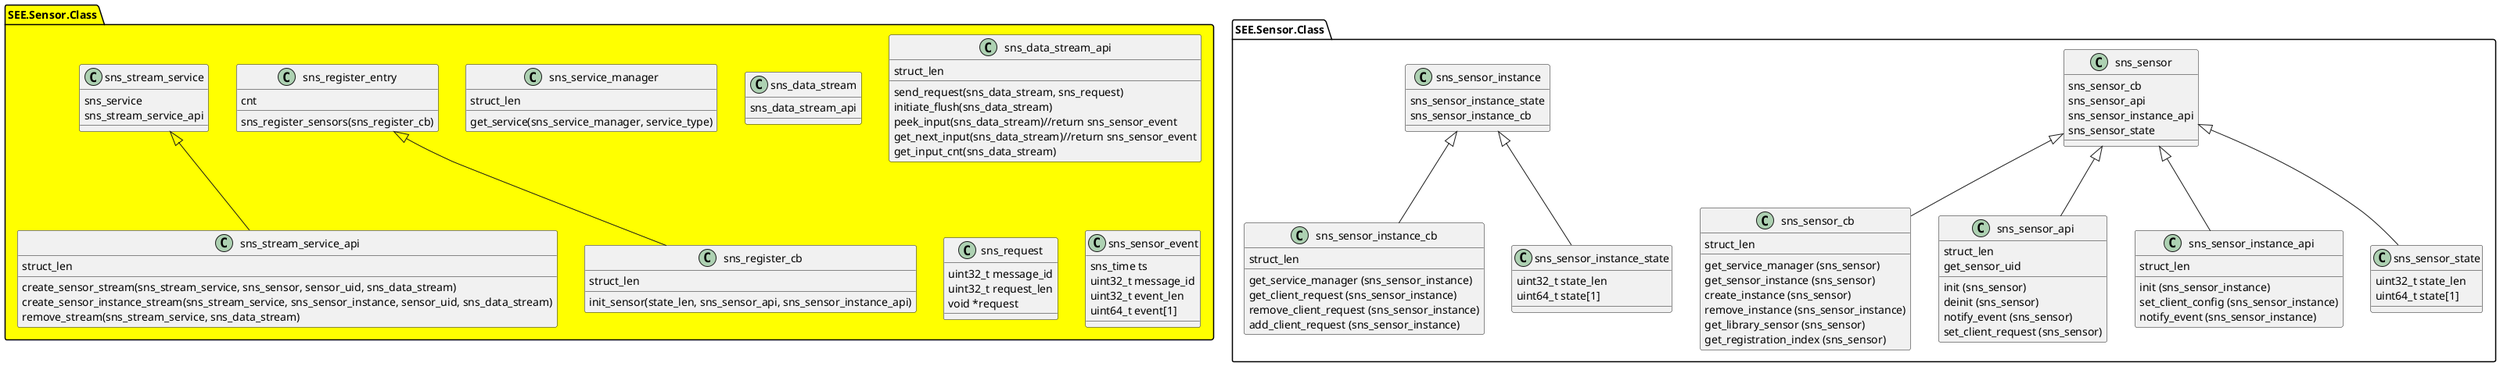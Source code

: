 @startuml
package "SEE.Sensor.Class" as Pa #white {
Class sns_sensor {
	sns_sensor_cb
	sns_sensor_api
	sns_sensor_instance_api
	sns_sensor_state
}

Class sns_sensor_cb {
	struct_len
	get_service_manager (sns_sensor)
	get_sensor_instance (sns_sensor)
	create_instance (sns_sensor)
	remove_instance (sns_sensor_instance)
	get_library_sensor (sns_sensor)
	get_registration_index (sns_sensor)
}

Class sns_sensor_api {
	struct_len
	init (sns_sensor)
	deinit (sns_sensor)
	notify_event (sns_sensor)
	set_client_request (sns_sensor)
	get_sensor_uid
}

Class sns_sensor_instance_api {
	struct_len
	init (sns_sensor_instance)
	set_client_config (sns_sensor_instance)
	notify_event (sns_sensor_instance)
}

Class sns_sensor_instance {
	sns_sensor_instance_state
	sns_sensor_instance_cb
}

Class sns_sensor_instance_cb {
	struct_len
	get_service_manager (sns_sensor_instance)
	get_client_request (sns_sensor_instance)
	remove_client_request (sns_sensor_instance)
	add_client_request (sns_sensor_instance)
}

Class sns_sensor_instance_state {
	uint32_t state_len
	uint64_t state[1]
}

Class sns_sensor_state {
	uint32_t state_len
	uint64_t state[1]
}

}

sns_sensor <|-- sns_sensor_cb
sns_sensor <|-- sns_sensor_api
sns_sensor <|-- sns_sensor_instance_api
sns_sensor <|-- sns_sensor_state
sns_sensor_instance <|-- sns_sensor_instance_cb
sns_sensor_instance <|-- sns_sensor_instance_state


package "SEE.Sensor.Class" as Pb #yellow {
Class sns_register_cb {
	struct_len
	init_sensor(state_len, sns_sensor_api, sns_sensor_instance_api)
}

Class sns_register_entry {
	cnt
	sns_register_sensors(sns_register_cb)
}

Class sns_service_manager {
	struct_len
	get_service(sns_service_manager, service_type)
}

Class sns_stream_service {
	sns_service
	sns_stream_service_api
}

Class sns_data_stream {
	sns_data_stream_api
}

Class sns_stream_service_api {
	struct_len
	create_sensor_stream(sns_stream_service, sns_sensor, sensor_uid, sns_data_stream)
	create_sensor_instance_stream(sns_stream_service, sns_sensor_instance, sensor_uid, sns_data_stream)
	remove_stream(sns_stream_service, sns_data_stream)
}

Class sns_data_stream_api {
	struct_len
	send_request(sns_data_stream, sns_request)
	initiate_flush(sns_data_stream)
	peek_input(sns_data_stream)//return sns_sensor_event
	get_next_input(sns_data_stream)//return sns_sensor_event
	get_input_cnt(sns_data_stream)
}

Class sns_request {
	uint32_t message_id
	uint32_t request_len
	void *request
}

Class sns_sensor_event {
	sns_time ts
	uint32_t message_id
	uint32_t event_len
	uint64_t event[1]
}




}

sns_register_entry <|-- sns_register_cb
sns_stream_service <|-- sns_stream_service_api



@enduml

